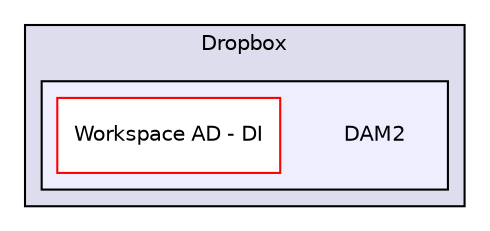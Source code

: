 digraph "DAM2" {
  compound=true
  node [ fontsize="10", fontname="Helvetica"];
  edge [ labelfontsize="10", labelfontname="Helvetica"];
  subgraph clusterdir_b75b71b0fb7b0258bb8263c49ab2ac0e {
    graph [ bgcolor="#ddddee", pencolor="black", label="Dropbox" fontname="Helvetica", fontsize="10", URL="dir_b75b71b0fb7b0258bb8263c49ab2ac0e.html"]
  subgraph clusterdir_ac5bb6e0bba134ff1fbc4b27a2245e19 {
    graph [ bgcolor="#eeeeff", pencolor="black", label="" URL="dir_ac5bb6e0bba134ff1fbc4b27a2245e19.html"];
    dir_ac5bb6e0bba134ff1fbc4b27a2245e19 [shape=plaintext label="DAM2"];
    dir_98386f158efa219be3c8ec4c1407fb20 [shape=box label="Workspace AD - DI" color="red" fillcolor="white" style="filled" URL="dir_98386f158efa219be3c8ec4c1407fb20.html"];
  }
  }
}
